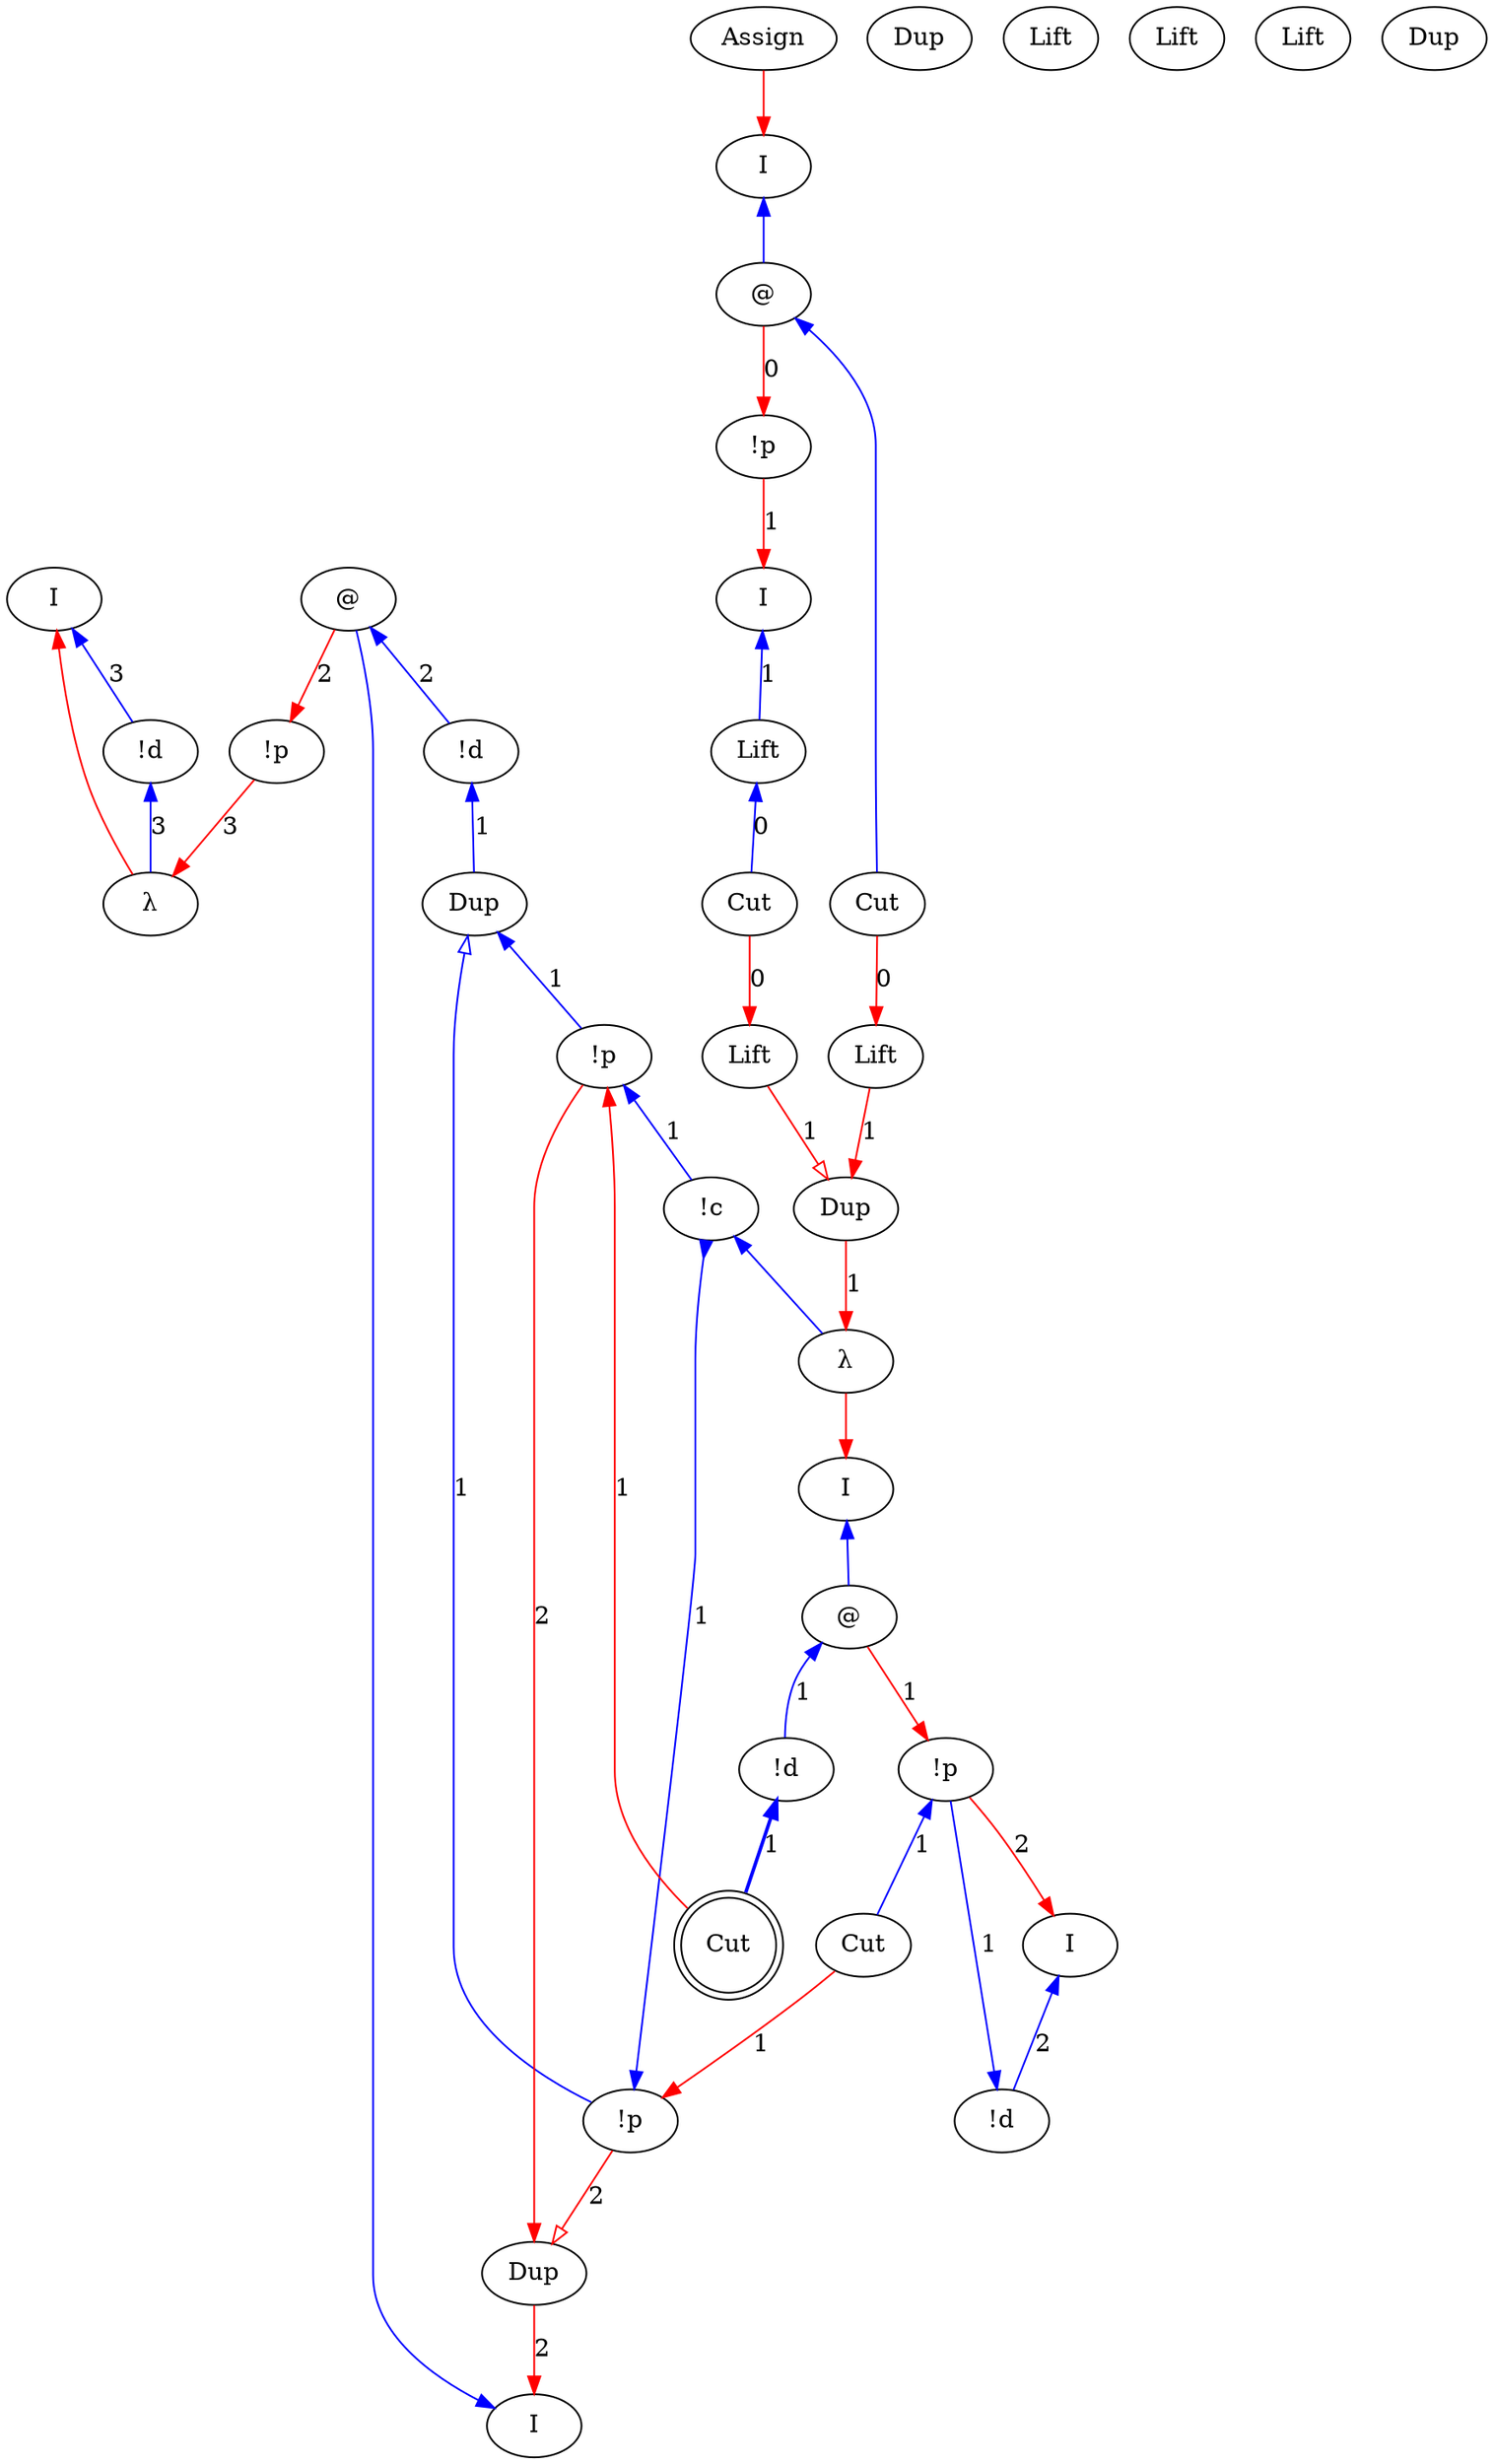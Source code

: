 digraph {
rankdir="TB"
"I0" [label="I"]
"!d1" [label="!d"]
"λ2" [label="λ"]
"!p3" [label="!p"]
"I4" [label="I"]
"@5" [label="@"]
"!d6" [label="!d"]
"I7" [label="I"]
"!d8" [label="!d"]
"!p9" [label="!p"]
"I10" [label="I"]
"@11" [label="@"]
"!d12" [label="!d"]
"λ13" [label="λ"]
"I14" [label="I"]
"I15" [label="I"]
"@16" [label="@"]
"Assign17" [label="Assign"]
"Dup18" [label="Dup"]
"Dup19" [label="Dup"]
"Cut20" [label="Cut"]
"Lift21" [label="Lift"]
"Lift22" [label="Lift"]
"!p23" [label="!p"]
"Cut24" [label="Cut"]
"Lift25" [label="Lift"]
"Lift26" [label="Lift"]
"Lift27" [label="Lift"]
"Lift28" [label="Lift"]
"Dup29" [label="Dup"]
"Dup30" [label="Dup"]
"Dup31" [label="Dup"]
"!p32" [label="!p"]
"!p33" [label="!p"]
"Cut34" [label="Cut",shape=doublecircle]
"Cut35" [label="Cut"]
"!c36" [label="!c"]
"!p32" -> "!c36"[color=blue,weight=1,tooltip="h110",label="1",arrowtail=normal,arrowhead=none,dir=both]
"!p33" -> "!c36"[color=blue,weight=1,tooltip="h116",label="1",arrowtail=normal,arrowhead=inv,dir=both]
"!c36" -> "λ13"[color=blue,weight=1,tooltip="h34",arrowtail=normal,arrowhead=none,dir=both]
"Dup31" -> "!p32"[color=blue,weight=1,tooltip="hf107",label="1",arrowtail=normal,arrowhead=none,dir=both]
"Dup31" -> "!p33"[color=blue,weight=1,tooltip="hf113",label="1",arrowtail=onormal,arrowhead=none,dir=both]
"!d6" -> "Dup31"[color=blue,weight=1,tooltip="hf65",label="1",arrowtail=normal,arrowhead=none,dir=both]
"!d1" -> "λ2"[color=blue,weight=1,tooltip="i81",label="3",arrowtail=normal,arrowhead=none,dir=both]
"I0" -> "!d1"[color=blue,weight=1,tooltip="iret84",label="3",arrowtail=normal,arrowhead=none,dir=both]
"I15" -> "@16"[color=blue,weight=1,tooltip="lret19",arrowtail=normal,arrowhead=none,dir=both]
"I10" -> "@11"[color=blue,weight=1,tooltip="lret53",arrowtail=normal,arrowhead=none,dir=both]
"I4" -> "@5"[color=blue,weight=1,tooltip="lret75",arrowtail=normal,arrowhead=none,dir=both]
"@16" -> "Cut20"[color=blue,weight=1,tooltip="lval14",arrowtail=normal,arrowhead=none,dir=both]
"@11" -> "!d12"[color=blue,weight=1,tooltip="lval48",label="1",arrowtail=normal,arrowhead=none,dir=both]
"@5" -> "!d6"[color=blue,weight=1,tooltip="lval70",label="2",arrowtail=normal,arrowhead=none,dir=both]
"Cut34" -> "!p32"[color=red,weight=2,tooltip="newrret111",label="1",arrowhead=normal,arrowtail=none,dir=both]
"Cut35" -> "!p33"[color=red,weight=2,tooltip="newrret117",label="1",arrowhead=normal,arrowtail=none,dir=both]
"@16" -> "!p23"[color=red,weight=2,tooltip="newrret18",label="0",arrowhead=normal,arrowtail=none,dir=both]
"@11" -> "!p9"[color=red,weight=2,tooltip="newrret52",label="1",arrowhead=normal,arrowtail=none,dir=both]
"@5" -> "!p3"[color=red,weight=2,tooltip="newrret74",label="2",arrowhead=normal,arrowtail=none,dir=both]
"!p32" -> "Dup30"[color=red,weight=2,tooltip="newrretf108",label="2",arrowhead=normal,arrowtail=none,dir=both]
"!p33" -> "Dup30"[color=red,weight=2,tooltip="newrretf114",label="2",arrowhead=onormal,arrowtail=none,dir=both]
"!p23" -> "I14"[color=red,weight=2,tooltip="newrretf23",label="1",arrowhead=normal,arrowtail=none,dir=both]
"Dup19" -> "λ13"[color=red,weight=2,tooltip="newrretf31",label="1",arrowhead=normal,arrowtail=none,dir=both]
"!p9" -> "I7"[color=red,weight=2,tooltip="newrretf57",label="2",arrowhead=normal,arrowtail=none,dir=both]
"Dup30" -> "I4"[color=red,weight=2,tooltip="newrretf66",label="2",arrowhead=normal,arrowtail=none,dir=both]
"!p3" -> "λ2"[color=red,weight=2,tooltip="newrretf78",label="3",arrowhead=normal,arrowtail=none,dir=both]
"Lift22" -> "Dup19"[color=red,weight=2,tooltip="newrretf87",label="1",arrowhead=normal,arrowtail=none,dir=both]
"Lift28" -> "Dup19"[color=red,weight=2,tooltip="newrretf91",label="1",arrowhead=onormal,arrowtail=none,dir=both]
"λ13" -> "I10"[color=red,weight=2,tooltip="ret42",arrowhead=normal,arrowtail=none,dir=both]
"Assign17" -> "I15"[color=red,weight=2,tooltip="ret8",arrowhead=normal,arrowtail=none,dir=both]
"λ2" -> "I0"[color=red,weight=2,tooltip="ret82",arrowhead=normal,arrowtail=none,dir=both]
"Lift27" -> "Cut24"[color=blue,weight=1,tooltip="seqDE104",label="0",arrowtail=normal,arrowhead=none,dir=both]
"Cut24" -> "Lift28"[color=red,weight=2,tooltip="seqDM102",label="0",arrowhead=normal,arrowtail=none,dir=both]
"Cut20" -> "Lift22"[color=red,weight=2,tooltip="seqDM96",label="0",arrowhead=normal,arrowtail=none,dir=both]
"I14" -> "Lift27"[color=blue,weight=1,tooltip="xret26",label="1",arrowtail=normal,arrowhead=none,dir=both]
"!d12" -> "Cut34"[color=blue,weight=1,tooltip="yA43",label="1",arrowtail=normal,arrowhead=none,penwidth=2,dir=both]
"!p9" -> "Cut35"[color=blue,weight=1,tooltip="yB44",label="1",arrowtail=normal,arrowhead=none,dir=both]
"!d8" -> "!p9"[color=blue,weight=1,tooltip="yBf56",label="1",arrowtail=normal,arrowhead=none,dir=both]
"I7" -> "!d8"[color=blue,weight=1,tooltip="yret60",label="2",arrowtail=normal,arrowhead=none,dir=both]
}

